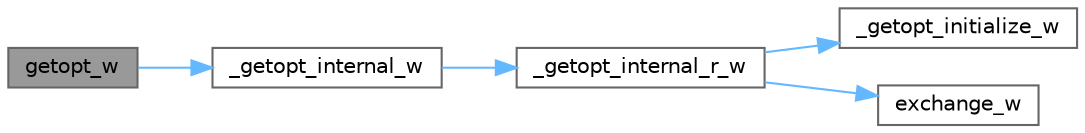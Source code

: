 digraph "getopt_w"
{
 // LATEX_PDF_SIZE
  bgcolor="transparent";
  edge [fontname=Helvetica,fontsize=10,labelfontname=Helvetica,labelfontsize=10];
  node [fontname=Helvetica,fontsize=10,shape=box,height=0.2,width=0.4];
  rankdir="LR";
  Node1 [id="Node000001",label="getopt_w",height=0.2,width=0.4,color="gray40", fillcolor="grey60", style="filled", fontcolor="black",tooltip=" "];
  Node1 -> Node2 [id="edge5_Node000001_Node000002",color="steelblue1",style="solid",tooltip=" "];
  Node2 [id="Node000002",label="_getopt_internal_w",height=0.2,width=0.4,color="grey40", fillcolor="white", style="filled",URL="$getopt_8hpp.html#afce3aa274c9363dd4a9f028486fb011f",tooltip=" "];
  Node2 -> Node3 [id="edge6_Node000002_Node000003",color="steelblue1",style="solid",tooltip=" "];
  Node3 [id="Node000003",label="_getopt_internal_r_w",height=0.2,width=0.4,color="grey40", fillcolor="white", style="filled",URL="$getopt_8hpp.html#a7a370e6af5af84eb53fba51802c5595c",tooltip=" "];
  Node3 -> Node4 [id="edge7_Node000003_Node000004",color="steelblue1",style="solid",tooltip=" "];
  Node4 [id="Node000004",label="_getopt_initialize_w",height=0.2,width=0.4,color="grey40", fillcolor="white", style="filled",URL="$getopt_8hpp.html#a5ac9a124ba2569217946c16d4f2d355a",tooltip=" "];
  Node3 -> Node5 [id="edge8_Node000003_Node000005",color="steelblue1",style="solid",tooltip=" "];
  Node5 [id="Node000005",label="exchange_w",height=0.2,width=0.4,color="grey40", fillcolor="white", style="filled",URL="$getopt_8hpp.html#a71b927b22f698ae0566fb59cbfe0b469",tooltip=" "];
}
